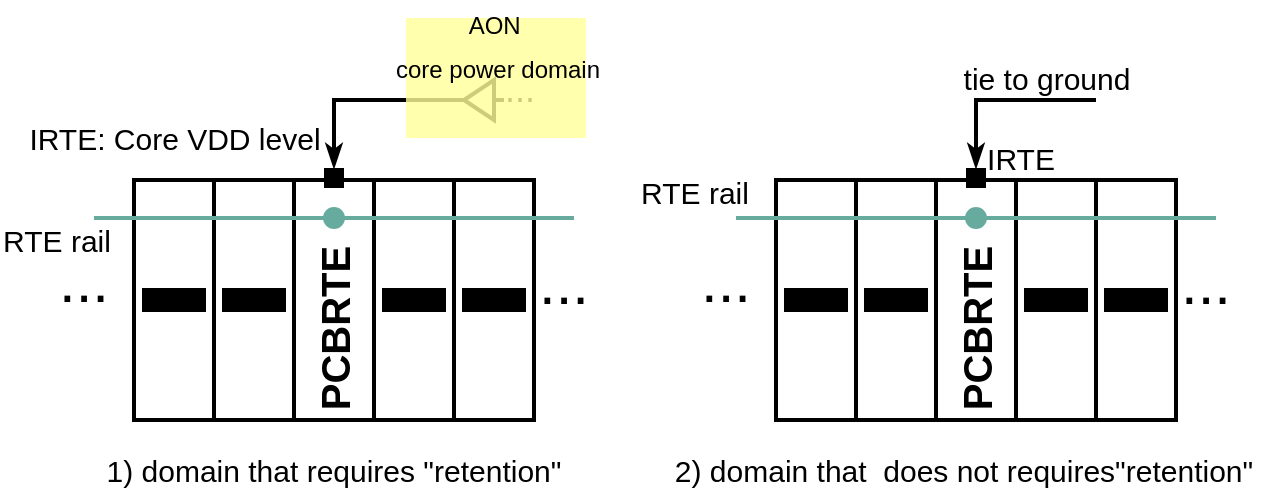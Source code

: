 <mxfile version="16.5.1" type="device"><diagram id="IA7L4TRWXhDKhvvP0cJH" name="Page-1"><mxGraphModel dx="630" dy="586" grid="1" gridSize="10" guides="1" tooltips="1" connect="1" arrows="1" fold="1" page="1" pageScale="1" pageWidth="850" pageHeight="1100" math="0" shadow="0"><root><mxCell id="0"/><mxCell id="1" parent="0"/><mxCell id="PRxWwrq2YekGXr2lR8Kf-1" value="" style="rounded=0;whiteSpace=wrap;html=1;strokeWidth=2;" parent="1" vertex="1"><mxGeometry x="120" y="200" width="40" height="120" as="geometry"/></mxCell><mxCell id="PRxWwrq2YekGXr2lR8Kf-3" value="" style="rounded=0;whiteSpace=wrap;html=1;fillColor=#000000;strokeWidth=2;" parent="1" vertex="1"><mxGeometry x="125" y="255" width="30" height="10" as="geometry"/></mxCell><mxCell id="PRxWwrq2YekGXr2lR8Kf-4" value="" style="rounded=0;whiteSpace=wrap;html=1;strokeWidth=2;" parent="1" vertex="1"><mxGeometry x="160" y="200" width="40" height="120" as="geometry"/></mxCell><mxCell id="PRxWwrq2YekGXr2lR8Kf-5" value="" style="rounded=0;whiteSpace=wrap;html=1;fillColor=#000000;strokeWidth=2;" parent="1" vertex="1"><mxGeometry x="165" y="255" width="30" height="10" as="geometry"/></mxCell><mxCell id="PRxWwrq2YekGXr2lR8Kf-8" value="" style="rounded=0;whiteSpace=wrap;html=1;strokeWidth=2;" parent="1" vertex="1"><mxGeometry x="240" y="200" width="40" height="120" as="geometry"/></mxCell><mxCell id="PRxWwrq2YekGXr2lR8Kf-9" value="" style="rounded=0;whiteSpace=wrap;html=1;fillColor=#000000;strokeWidth=2;" parent="1" vertex="1"><mxGeometry x="245" y="255" width="30" height="10" as="geometry"/></mxCell><mxCell id="PRxWwrq2YekGXr2lR8Kf-10" value="" style="rounded=0;whiteSpace=wrap;html=1;strokeWidth=2;" parent="1" vertex="1"><mxGeometry x="280" y="200" width="40" height="120" as="geometry"/></mxCell><mxCell id="PRxWwrq2YekGXr2lR8Kf-11" value="" style="rounded=0;whiteSpace=wrap;html=1;fillColor=#000000;strokeWidth=2;" parent="1" vertex="1"><mxGeometry x="285" y="255" width="30" height="10" as="geometry"/></mxCell><mxCell id="PRxWwrq2YekGXr2lR8Kf-12" value="" style="rounded=0;whiteSpace=wrap;html=1;strokeWidth=2;" parent="1" vertex="1"><mxGeometry x="200" y="200" width="40" height="120" as="geometry"/></mxCell><mxCell id="PRxWwrq2YekGXr2lR8Kf-13" value="&lt;font size=&quot;1&quot;&gt;&lt;b style=&quot;font-size: 20px&quot;&gt;PCBRTE&lt;/b&gt;&lt;/font&gt;" style="text;html=1;strokeColor=none;fillColor=none;align=center;verticalAlign=middle;whiteSpace=wrap;rounded=0;direction=south;horizontal=0;" parent="1" vertex="1"><mxGeometry x="205" y="244" width="30" height="60" as="geometry"/></mxCell><mxCell id="PRxWwrq2YekGXr2lR8Kf-14" value="" style="ellipse;whiteSpace=wrap;html=1;aspect=fixed;fontSize=12;strokeWidth=1;fillColor=#67AB9F;strokeColor=#67AB9F;" parent="1" vertex="1"><mxGeometry x="215" y="214" width="10" height="10" as="geometry"/></mxCell><mxCell id="PRxWwrq2YekGXr2lR8Kf-24" style="edgeStyle=orthogonalEdgeStyle;rounded=0;orthogonalLoop=1;jettySize=auto;html=1;exitX=0.5;exitY=0;exitDx=0;exitDy=0;fontSize=30;strokeColor=#000000;strokeWidth=2;endArrow=none;endFill=0;startArrow=classicThin;startFill=1;" parent="1" source="PRxWwrq2YekGXr2lR8Kf-16" edge="1"><mxGeometry relative="1" as="geometry"><mxPoint x="280" y="160" as="targetPoint"/><Array as="points"><mxPoint x="220" y="160"/></Array></mxGeometry></mxCell><mxCell id="PRxWwrq2YekGXr2lR8Kf-16" value="" style="rounded=0;whiteSpace=wrap;html=1;fontSize=12;strokeWidth=1;fillColor=#000000;strokeColor=none;" parent="1" vertex="1"><mxGeometry x="215" y="194" width="10" height="10" as="geometry"/></mxCell><mxCell id="PRxWwrq2YekGXr2lR8Kf-15" value="" style="endArrow=none;html=1;rounded=0;fontSize=12;strokeWidth=2;strokeColor=#67AB9F;" parent="1" edge="1"><mxGeometry width="50" height="50" relative="1" as="geometry"><mxPoint x="100" y="219" as="sourcePoint"/><mxPoint x="340" y="219" as="targetPoint"/></mxGeometry></mxCell><mxCell id="PRxWwrq2YekGXr2lR8Kf-18" value="&lt;font style=&quot;font-size: 30px&quot;&gt;...&lt;/font&gt;" style="text;html=1;strokeColor=none;fillColor=none;align=center;verticalAlign=middle;whiteSpace=wrap;rounded=0;fontSize=12;" parent="1" vertex="1"><mxGeometry x="80" y="247" width="30" height="5" as="geometry"/></mxCell><mxCell id="PRxWwrq2YekGXr2lR8Kf-19" value="&lt;font style=&quot;font-size: 30px&quot;&gt;...&lt;/font&gt;" style="text;html=1;strokeColor=none;fillColor=none;align=center;verticalAlign=middle;whiteSpace=wrap;rounded=0;fontSize=12;" parent="1" vertex="1"><mxGeometry x="320" y="248" width="30" height="5" as="geometry"/></mxCell><mxCell id="PRxWwrq2YekGXr2lR8Kf-25" value="" style="verticalLabelPosition=bottom;shadow=0;dashed=0;align=center;html=1;verticalAlign=top;shape=mxgraph.electrical.logic_gates.buffer2;fontSize=30;strokeColor=#000000;strokeWidth=2;fillColor=none;direction=west;" parent="1" vertex="1"><mxGeometry x="280" y="150" width="25" height="20" as="geometry"/></mxCell><mxCell id="PRxWwrq2YekGXr2lR8Kf-26" value="&lt;font style=&quot;font-size: 18px&quot;&gt;...&lt;/font&gt;" style="text;html=1;strokeColor=none;fillColor=none;align=center;verticalAlign=middle;whiteSpace=wrap;rounded=0;fontSize=12;strokeWidth=2;" parent="1" vertex="1"><mxGeometry x="298" y="152" width="30" height="5" as="geometry"/></mxCell><mxCell id="PRxWwrq2YekGXr2lR8Kf-27" value="" style="rounded=0;whiteSpace=wrap;html=1;fontSize=18;strokeColor=none;strokeWidth=2;fillColor=#FFFF99;opacity=80;" parent="1" vertex="1"><mxGeometry x="256" y="119" width="90" height="60" as="geometry"/></mxCell><mxCell id="PRxWwrq2YekGXr2lR8Kf-28" value="&lt;font style=&quot;font-size: 12px&quot;&gt;AON&amp;nbsp;&lt;br&gt;core power domain&lt;br&gt;&lt;/font&gt;" style="text;html=1;strokeColor=none;fillColor=none;align=center;verticalAlign=middle;whiteSpace=wrap;rounded=0;fontSize=18;opacity=70;spacing=0;" parent="1" vertex="1"><mxGeometry x="241" y="117" width="122" height="30" as="geometry"/></mxCell><mxCell id="PRxWwrq2YekGXr2lR8Kf-29" value="&lt;font&gt;&lt;font style=&quot;font-size: 15px&quot;&gt;IRTE: Core VDD level&lt;/font&gt;&lt;br&gt;&lt;/font&gt;" style="text;html=1;strokeColor=none;fillColor=none;align=center;verticalAlign=middle;whiteSpace=wrap;rounded=0;fontSize=18;opacity=70;spacing=0;" parent="1" vertex="1"><mxGeometry x="66.5" y="164" width="147" height="30" as="geometry"/></mxCell><mxCell id="PRxWwrq2YekGXr2lR8Kf-30" value="&lt;font&gt;&lt;font style=&quot;font-size: 15px&quot;&gt;RTE rail&lt;/font&gt;&lt;br&gt;&lt;/font&gt;" style="text;html=1;strokeColor=none;fillColor=none;align=center;verticalAlign=middle;whiteSpace=wrap;rounded=0;fontSize=18;opacity=70;spacing=0;" parent="1" vertex="1"><mxGeometry x="53" y="218" width="57" height="24" as="geometry"/></mxCell><mxCell id="PRxWwrq2YekGXr2lR8Kf-31" value="" style="rounded=0;whiteSpace=wrap;html=1;strokeWidth=2;" parent="1" vertex="1"><mxGeometry x="441" y="200" width="40" height="120" as="geometry"/></mxCell><mxCell id="PRxWwrq2YekGXr2lR8Kf-32" value="" style="rounded=0;whiteSpace=wrap;html=1;fillColor=#000000;strokeWidth=2;" parent="1" vertex="1"><mxGeometry x="446" y="255" width="30" height="10" as="geometry"/></mxCell><mxCell id="PRxWwrq2YekGXr2lR8Kf-33" value="" style="rounded=0;whiteSpace=wrap;html=1;strokeWidth=2;" parent="1" vertex="1"><mxGeometry x="481" y="200" width="40" height="120" as="geometry"/></mxCell><mxCell id="PRxWwrq2YekGXr2lR8Kf-34" value="" style="rounded=0;whiteSpace=wrap;html=1;fillColor=#000000;strokeWidth=2;" parent="1" vertex="1"><mxGeometry x="486" y="255" width="30" height="10" as="geometry"/></mxCell><mxCell id="PRxWwrq2YekGXr2lR8Kf-35" value="" style="rounded=0;whiteSpace=wrap;html=1;strokeWidth=2;" parent="1" vertex="1"><mxGeometry x="561" y="200" width="40" height="120" as="geometry"/></mxCell><mxCell id="PRxWwrq2YekGXr2lR8Kf-36" value="" style="rounded=0;whiteSpace=wrap;html=1;fillColor=#000000;strokeWidth=2;" parent="1" vertex="1"><mxGeometry x="566" y="255" width="30" height="10" as="geometry"/></mxCell><mxCell id="PRxWwrq2YekGXr2lR8Kf-37" value="" style="rounded=0;whiteSpace=wrap;html=1;strokeWidth=2;" parent="1" vertex="1"><mxGeometry x="601" y="200" width="40" height="120" as="geometry"/></mxCell><mxCell id="PRxWwrq2YekGXr2lR8Kf-38" value="" style="rounded=0;whiteSpace=wrap;html=1;fillColor=#000000;strokeWidth=2;" parent="1" vertex="1"><mxGeometry x="606" y="255" width="30" height="10" as="geometry"/></mxCell><mxCell id="PRxWwrq2YekGXr2lR8Kf-39" value="" style="rounded=0;whiteSpace=wrap;html=1;strokeWidth=2;" parent="1" vertex="1"><mxGeometry x="521" y="200" width="40" height="120" as="geometry"/></mxCell><mxCell id="PRxWwrq2YekGXr2lR8Kf-40" value="&lt;font size=&quot;1&quot;&gt;&lt;b style=&quot;font-size: 20px&quot;&gt;PCBRTE&lt;/b&gt;&lt;/font&gt;" style="text;html=1;strokeColor=none;fillColor=none;align=center;verticalAlign=middle;whiteSpace=wrap;rounded=0;direction=south;horizontal=0;" parent="1" vertex="1"><mxGeometry x="526" y="244" width="30" height="60" as="geometry"/></mxCell><mxCell id="PRxWwrq2YekGXr2lR8Kf-41" value="" style="ellipse;whiteSpace=wrap;html=1;aspect=fixed;fontSize=12;strokeWidth=1;fillColor=#67AB9F;strokeColor=#67AB9F;" parent="1" vertex="1"><mxGeometry x="536" y="214" width="10" height="10" as="geometry"/></mxCell><mxCell id="PRxWwrq2YekGXr2lR8Kf-42" style="edgeStyle=orthogonalEdgeStyle;rounded=0;orthogonalLoop=1;jettySize=auto;html=1;exitX=0.5;exitY=0;exitDx=0;exitDy=0;fontSize=30;strokeColor=#000000;strokeWidth=2;endArrow=none;endFill=0;startArrow=classicThin;startFill=1;" parent="1" source="PRxWwrq2YekGXr2lR8Kf-43" edge="1"><mxGeometry relative="1" as="geometry"><mxPoint x="601" y="160.0" as="targetPoint"/><Array as="points"><mxPoint x="541" y="160"/></Array></mxGeometry></mxCell><mxCell id="PRxWwrq2YekGXr2lR8Kf-43" value="" style="rounded=0;whiteSpace=wrap;html=1;fontSize=12;strokeWidth=1;fillColor=#000000;strokeColor=none;" parent="1" vertex="1"><mxGeometry x="536" y="194" width="10" height="10" as="geometry"/></mxCell><mxCell id="PRxWwrq2YekGXr2lR8Kf-44" value="" style="endArrow=none;html=1;rounded=0;fontSize=12;strokeWidth=2;strokeColor=#67AB9F;" parent="1" edge="1"><mxGeometry width="50" height="50" relative="1" as="geometry"><mxPoint x="421" y="219.0" as="sourcePoint"/><mxPoint x="661" y="219.0" as="targetPoint"/></mxGeometry></mxCell><mxCell id="PRxWwrq2YekGXr2lR8Kf-45" value="&lt;font style=&quot;font-size: 30px&quot;&gt;...&lt;/font&gt;" style="text;html=1;strokeColor=none;fillColor=none;align=center;verticalAlign=middle;whiteSpace=wrap;rounded=0;fontSize=12;" parent="1" vertex="1"><mxGeometry x="401" y="247" width="30" height="5" as="geometry"/></mxCell><mxCell id="PRxWwrq2YekGXr2lR8Kf-46" value="&lt;font style=&quot;font-size: 30px&quot;&gt;...&lt;/font&gt;" style="text;html=1;strokeColor=none;fillColor=none;align=center;verticalAlign=middle;whiteSpace=wrap;rounded=0;fontSize=12;" parent="1" vertex="1"><mxGeometry x="641" y="248" width="30" height="5" as="geometry"/></mxCell><mxCell id="PRxWwrq2YekGXr2lR8Kf-51" value="&lt;font&gt;&lt;font style=&quot;font-size: 15px&quot;&gt;IRTE&lt;/font&gt;&lt;br&gt;&lt;/font&gt;" style="text;html=1;strokeColor=none;fillColor=none;align=center;verticalAlign=middle;whiteSpace=wrap;rounded=0;fontSize=18;opacity=70;spacing=0;" parent="1" vertex="1"><mxGeometry x="550" y="183" width="27" height="12" as="geometry"/></mxCell><mxCell id="PRxWwrq2YekGXr2lR8Kf-52" value="&lt;font&gt;&lt;font style=&quot;font-size: 15px&quot;&gt;RTE rail&lt;/font&gt;&lt;br&gt;&lt;/font&gt;" style="text;html=1;strokeColor=none;fillColor=none;align=center;verticalAlign=middle;whiteSpace=wrap;rounded=0;fontSize=18;opacity=70;spacing=0;" parent="1" vertex="1"><mxGeometry x="370" y="194" width="61" height="24" as="geometry"/></mxCell><mxCell id="PRxWwrq2YekGXr2lR8Kf-54" value="&lt;font&gt;&lt;font style=&quot;font-size: 15px&quot;&gt;tie to ground&lt;/font&gt;&lt;br&gt;&lt;/font&gt;" style="text;html=1;strokeColor=none;fillColor=none;align=center;verticalAlign=middle;whiteSpace=wrap;rounded=0;fontSize=18;opacity=70;spacing=0;" parent="1" vertex="1"><mxGeometry x="530" y="143" width="93" height="12" as="geometry"/></mxCell><mxCell id="PRxWwrq2YekGXr2lR8Kf-55" value="&lt;font style=&quot;font-size: 15px&quot;&gt;1) domain that requires &quot;retention&quot;&lt;/font&gt;" style="text;html=1;strokeColor=none;fillColor=none;align=center;verticalAlign=middle;whiteSpace=wrap;rounded=0;fontSize=10;opacity=80;" parent="1" vertex="1"><mxGeometry x="97" y="330" width="246" height="30" as="geometry"/></mxCell><mxCell id="PRxWwrq2YekGXr2lR8Kf-56" value="&lt;font style=&quot;font-size: 15px&quot;&gt;2) domain that&amp;nbsp; does not requires&quot;retention&quot;&lt;/font&gt;" style="text;html=1;strokeColor=none;fillColor=none;align=center;verticalAlign=middle;whiteSpace=wrap;rounded=0;fontSize=10;opacity=80;" parent="1" vertex="1"><mxGeometry x="380" y="330" width="310" height="30" as="geometry"/></mxCell></root></mxGraphModel></diagram></mxfile>